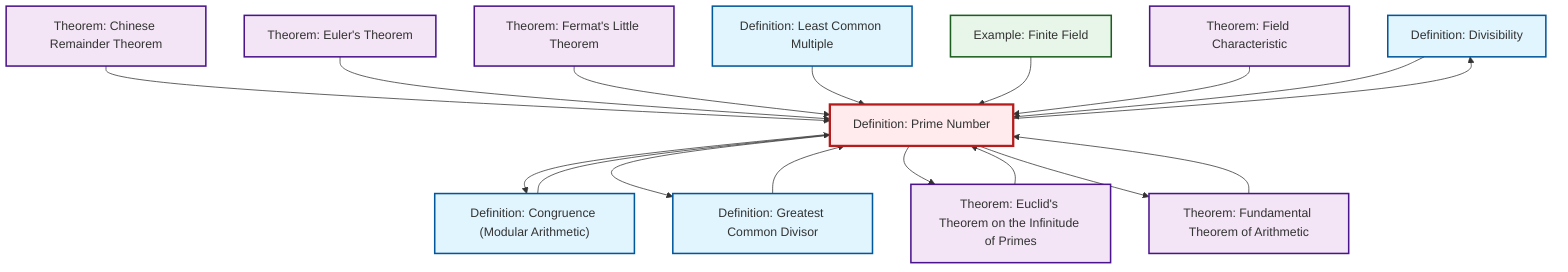 graph TD
    classDef definition fill:#e1f5fe,stroke:#01579b,stroke-width:2px
    classDef theorem fill:#f3e5f5,stroke:#4a148c,stroke-width:2px
    classDef axiom fill:#fff3e0,stroke:#e65100,stroke-width:2px
    classDef example fill:#e8f5e9,stroke:#1b5e20,stroke-width:2px
    classDef current fill:#ffebee,stroke:#b71c1c,stroke-width:3px
    def-divisibility["Definition: Divisibility"]:::definition
    def-congruence["Definition: Congruence (Modular Arithmetic)"]:::definition
    thm-euclid-infinitude-primes["Theorem: Euclid's Theorem on the Infinitude of Primes"]:::theorem
    def-prime["Definition: Prime Number"]:::definition
    thm-chinese-remainder["Theorem: Chinese Remainder Theorem"]:::theorem
    thm-fundamental-arithmetic["Theorem: Fundamental Theorem of Arithmetic"]:::theorem
    thm-fermat-little["Theorem: Fermat's Little Theorem"]:::theorem
    def-lcm["Definition: Least Common Multiple"]:::definition
    ex-finite-field["Example: Finite Field"]:::example
    thm-field-characteristic["Theorem: Field Characteristic"]:::theorem
    def-gcd["Definition: Greatest Common Divisor"]:::definition
    thm-euler["Theorem: Euler's Theorem"]:::theorem
    thm-chinese-remainder --> def-prime
    thm-euler --> def-prime
    def-prime --> def-congruence
    thm-fundamental-arithmetic --> def-prime
    thm-fermat-little --> def-prime
    def-prime --> def-gcd
    def-lcm --> def-prime
    ex-finite-field --> def-prime
    thm-euclid-infinitude-primes --> def-prime
    thm-field-characteristic --> def-prime
    def-congruence --> def-prime
    def-divisibility --> def-prime
    def-gcd --> def-prime
    def-prime --> def-divisibility
    def-prime --> thm-euclid-infinitude-primes
    def-prime --> thm-fundamental-arithmetic
    class def-prime current